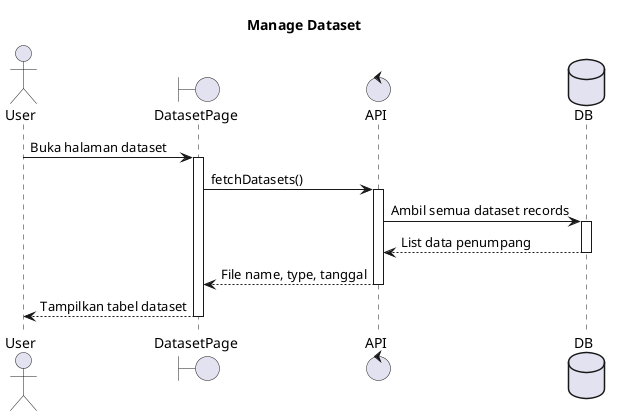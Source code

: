 @startuml Manage Dataset
title Manage Dataset

actor User
boundary DatasetPage
control API
database DB

User -> DatasetPage: Buka halaman dataset
activate DatasetPage

DatasetPage -> API: fetchDatasets()
activate API

API -> DB: Ambil semua dataset records
activate DB
DB --> API: List data penumpang
deactivate DB

API --> DatasetPage: File name, type, tanggal
deactivate API

DatasetPage --> User: Tampilkan tabel dataset
deactivate DatasetPage

@enduml
